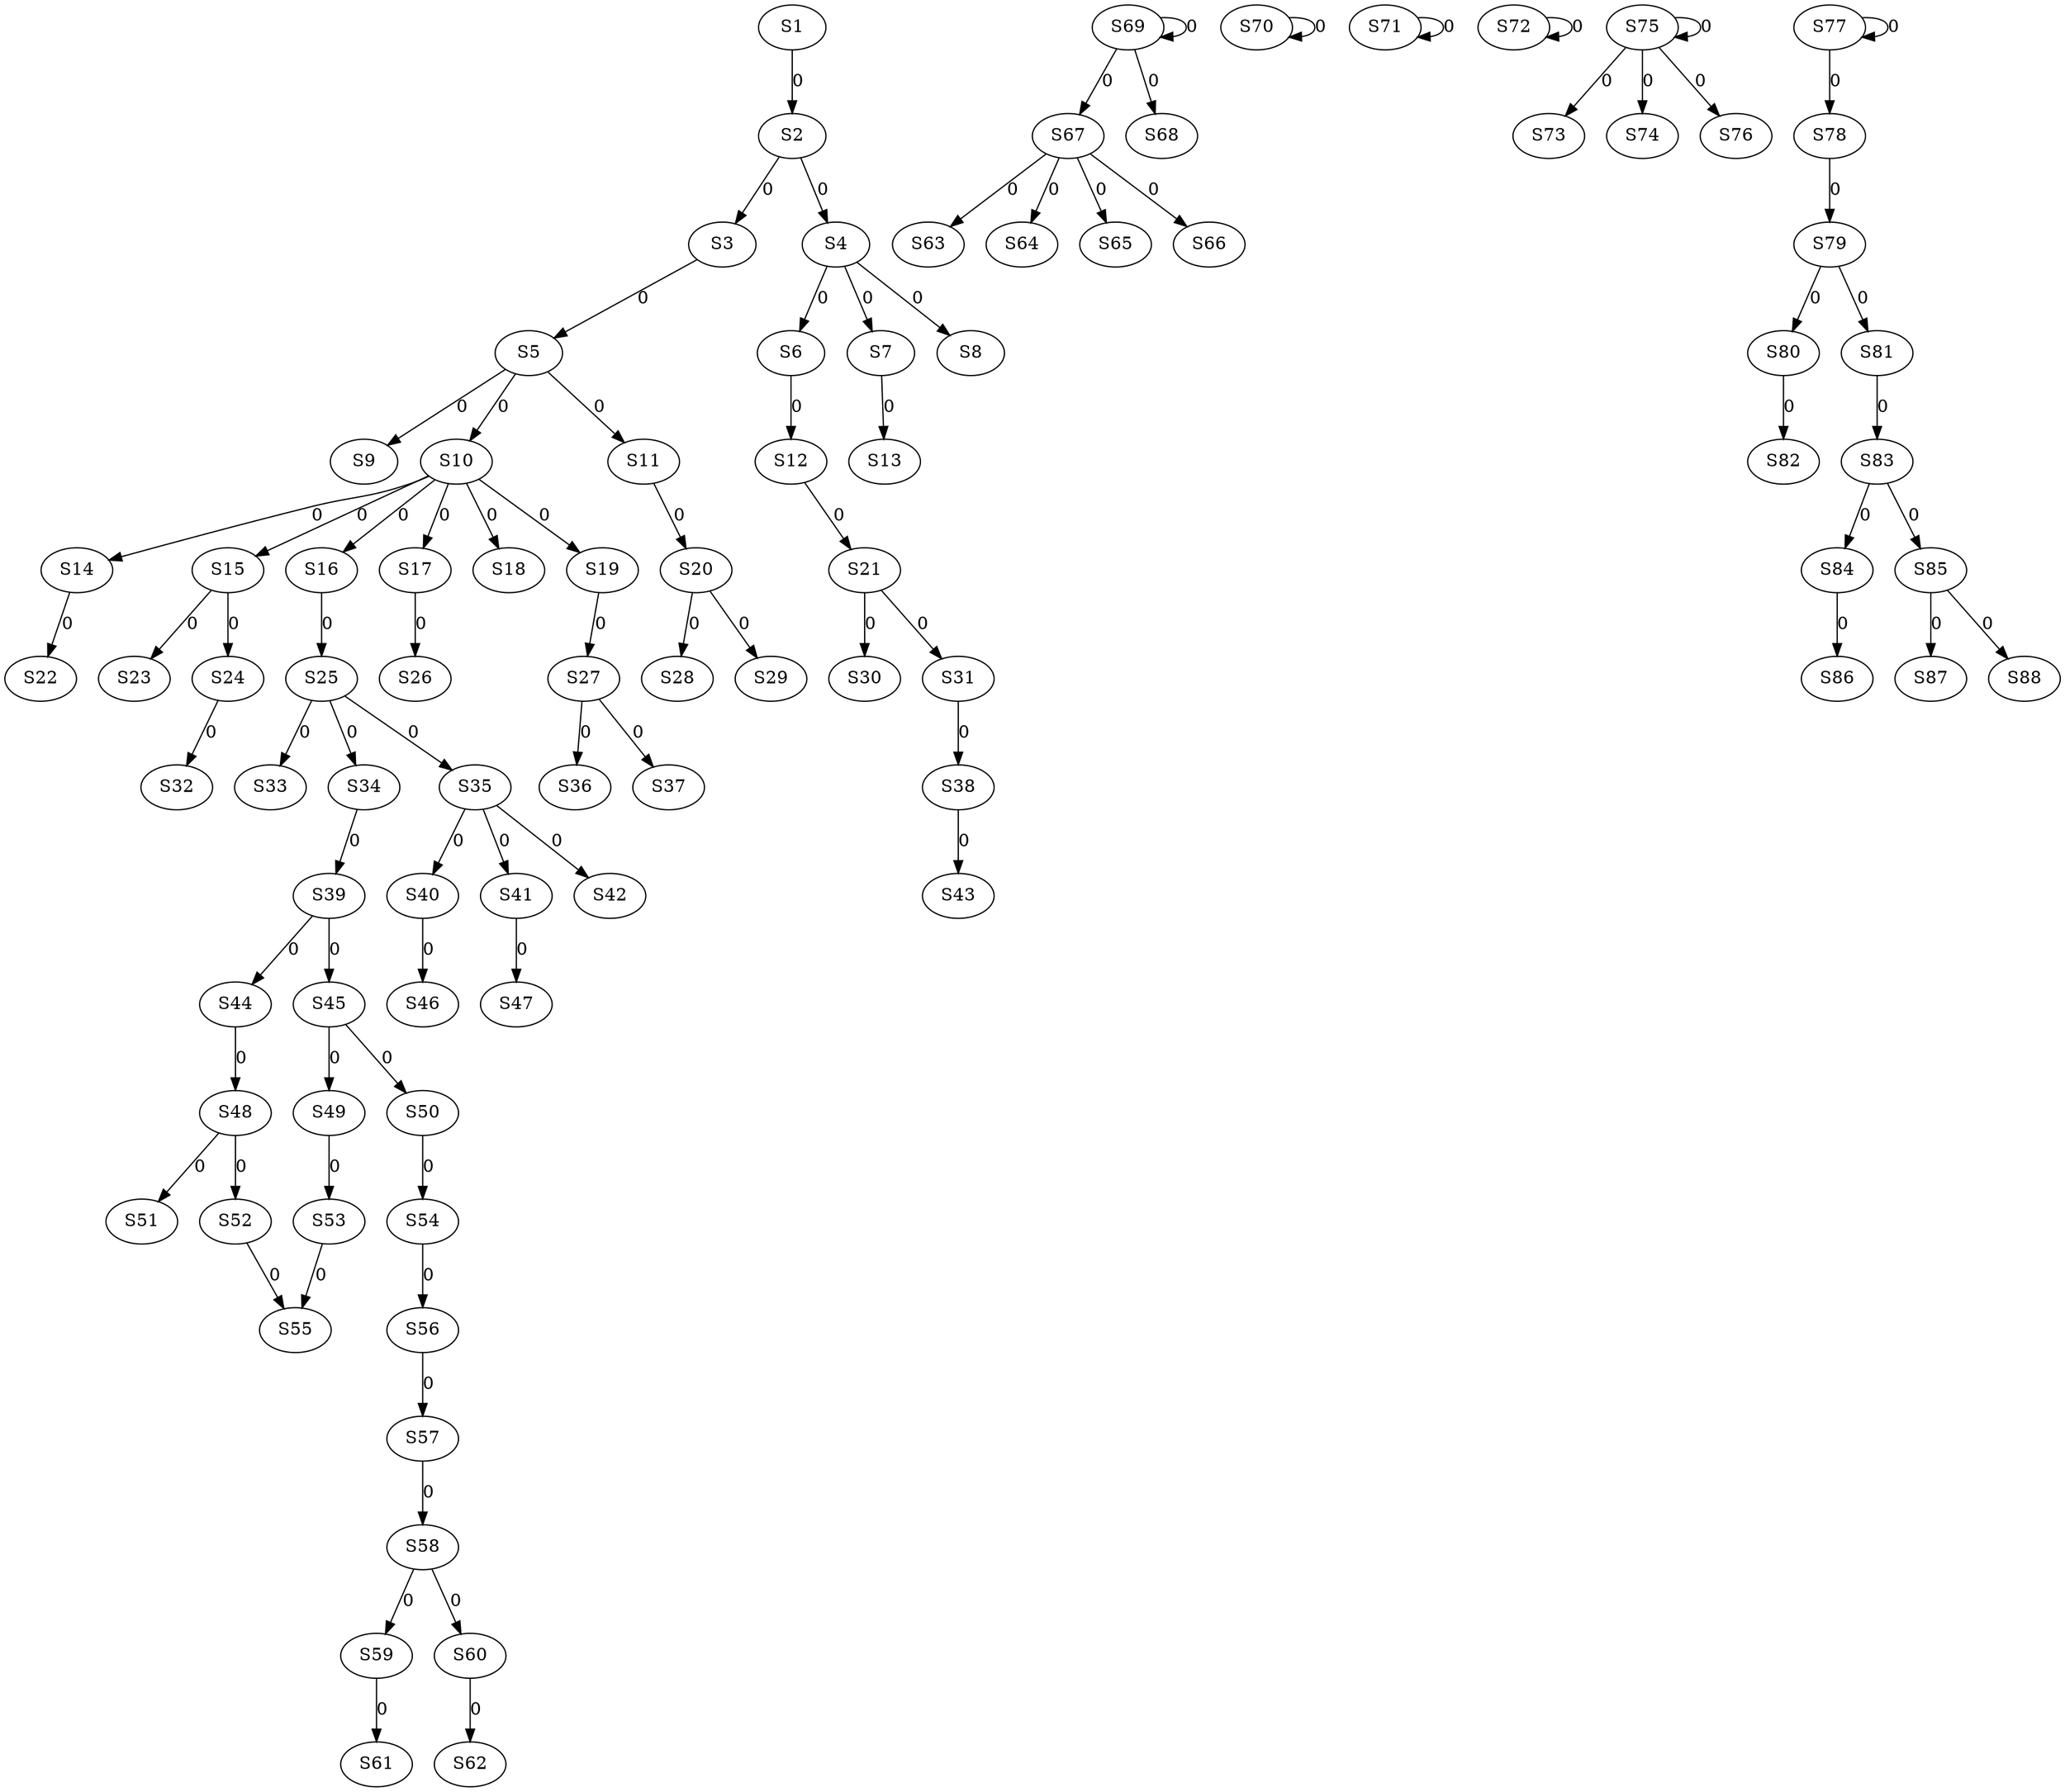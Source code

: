 strict digraph {
	S1 -> S2 [ label = 0 ];
	S2 -> S3 [ label = 0 ];
	S2 -> S4 [ label = 0 ];
	S3 -> S5 [ label = 0 ];
	S4 -> S6 [ label = 0 ];
	S4 -> S7 [ label = 0 ];
	S4 -> S8 [ label = 0 ];
	S5 -> S9 [ label = 0 ];
	S5 -> S10 [ label = 0 ];
	S5 -> S11 [ label = 0 ];
	S6 -> S12 [ label = 0 ];
	S7 -> S13 [ label = 0 ];
	S10 -> S14 [ label = 0 ];
	S10 -> S15 [ label = 0 ];
	S10 -> S16 [ label = 0 ];
	S10 -> S17 [ label = 0 ];
	S10 -> S18 [ label = 0 ];
	S10 -> S19 [ label = 0 ];
	S11 -> S20 [ label = 0 ];
	S12 -> S21 [ label = 0 ];
	S14 -> S22 [ label = 0 ];
	S15 -> S23 [ label = 0 ];
	S15 -> S24 [ label = 0 ];
	S16 -> S25 [ label = 0 ];
	S17 -> S26 [ label = 0 ];
	S19 -> S27 [ label = 0 ];
	S20 -> S28 [ label = 0 ];
	S20 -> S29 [ label = 0 ];
	S21 -> S30 [ label = 0 ];
	S21 -> S31 [ label = 0 ];
	S24 -> S32 [ label = 0 ];
	S25 -> S33 [ label = 0 ];
	S25 -> S34 [ label = 0 ];
	S25 -> S35 [ label = 0 ];
	S27 -> S36 [ label = 0 ];
	S27 -> S37 [ label = 0 ];
	S31 -> S38 [ label = 0 ];
	S34 -> S39 [ label = 0 ];
	S35 -> S40 [ label = 0 ];
	S35 -> S41 [ label = 0 ];
	S35 -> S42 [ label = 0 ];
	S38 -> S43 [ label = 0 ];
	S39 -> S44 [ label = 0 ];
	S39 -> S45 [ label = 0 ];
	S40 -> S46 [ label = 0 ];
	S41 -> S47 [ label = 0 ];
	S44 -> S48 [ label = 0 ];
	S45 -> S49 [ label = 0 ];
	S45 -> S50 [ label = 0 ];
	S48 -> S51 [ label = 0 ];
	S48 -> S52 [ label = 0 ];
	S49 -> S53 [ label = 0 ];
	S50 -> S54 [ label = 0 ];
	S53 -> S55 [ label = 0 ];
	S54 -> S56 [ label = 0 ];
	S56 -> S57 [ label = 0 ];
	S57 -> S58 [ label = 0 ];
	S58 -> S59 [ label = 0 ];
	S58 -> S60 [ label = 0 ];
	S59 -> S61 [ label = 0 ];
	S60 -> S62 [ label = 0 ];
	S67 -> S63 [ label = 0 ];
	S67 -> S64 [ label = 0 ];
	S67 -> S65 [ label = 0 ];
	S67 -> S66 [ label = 0 ];
	S69 -> S67 [ label = 0 ];
	S69 -> S68 [ label = 0 ];
	S69 -> S69 [ label = 0 ];
	S70 -> S70 [ label = 0 ];
	S71 -> S71 [ label = 0 ];
	S72 -> S72 [ label = 0 ];
	S75 -> S73 [ label = 0 ];
	S75 -> S74 [ label = 0 ];
	S75 -> S75 [ label = 0 ];
	S75 -> S76 [ label = 0 ];
	S77 -> S77 [ label = 0 ];
	S77 -> S78 [ label = 0 ];
	S78 -> S79 [ label = 0 ];
	S79 -> S80 [ label = 0 ];
	S79 -> S81 [ label = 0 ];
	S80 -> S82 [ label = 0 ];
	S81 -> S83 [ label = 0 ];
	S83 -> S84 [ label = 0 ];
	S83 -> S85 [ label = 0 ];
	S84 -> S86 [ label = 0 ];
	S85 -> S87 [ label = 0 ];
	S85 -> S88 [ label = 0 ];
	S52 -> S55 [ label = 0 ];
}